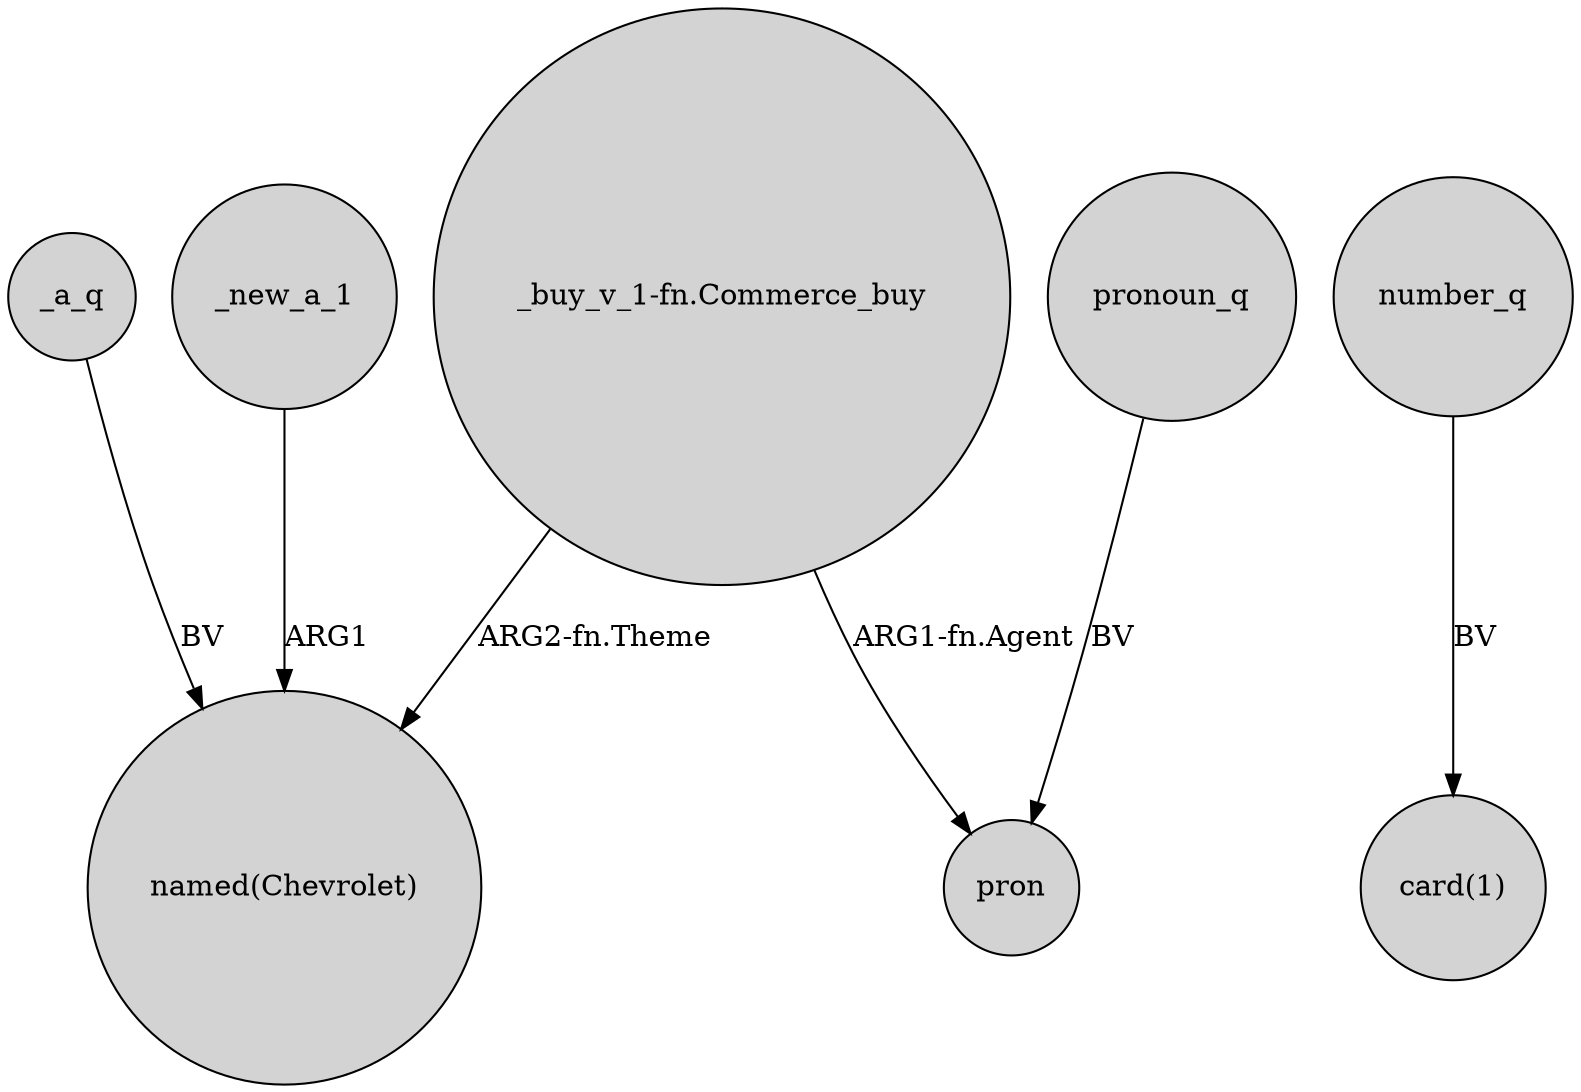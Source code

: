 digraph {
	node [shape=circle style=filled]
	_a_q -> "named(Chevrolet)" [label=BV]
	pronoun_q -> pron [label=BV]
	_new_a_1 -> "named(Chevrolet)" [label=ARG1]
	"_buy_v_1-fn.Commerce_buy" -> pron [label="ARG1-fn.Agent"]
	number_q -> "card(1)" [label=BV]
	"_buy_v_1-fn.Commerce_buy" -> "named(Chevrolet)" [label="ARG2-fn.Theme"]
}
